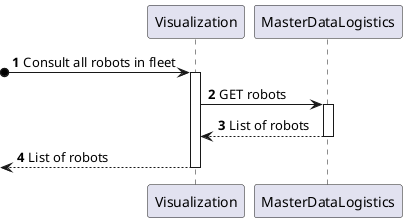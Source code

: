 @startuml

autonumber

participant Visualization
participant "MasterDataLogistics" as GI

?o-> Visualization: Consult all robots in fleet
activate Visualization


Visualization -> GI: GET robots
activate GI
GI --> Visualization: List of robots
deactivate GI

<-- Visualization: List of robots
deactivate Visualization


@enduml
